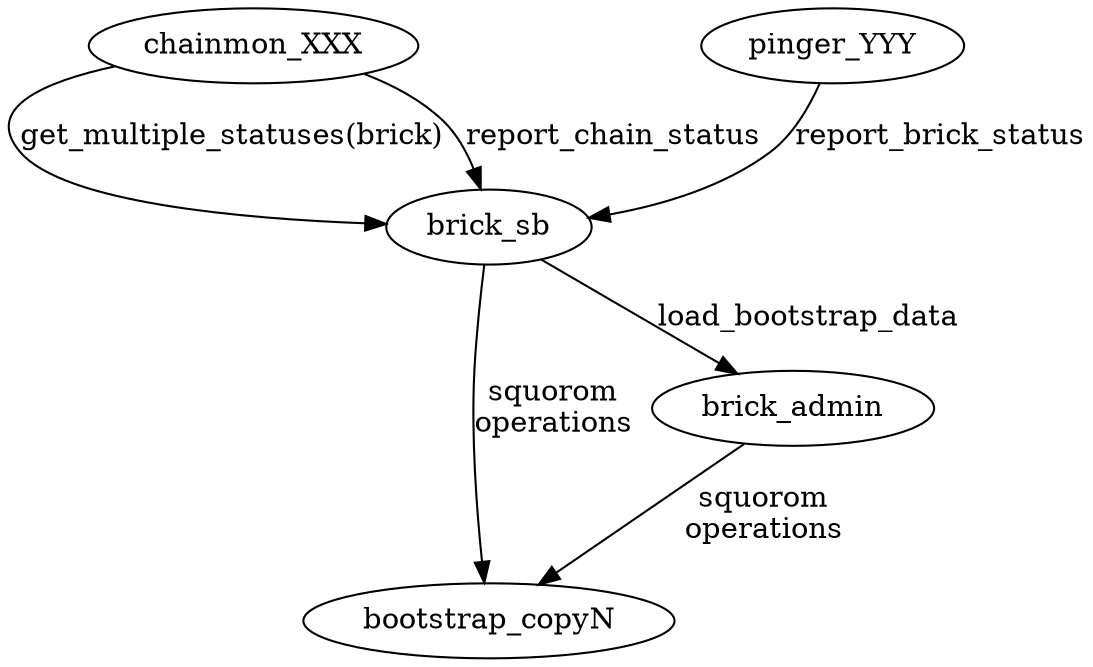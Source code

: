 
//
// Copyright (c) 2005-2010 Gemini Mobile Technologies, Inc.  All rights reserved.
//
// Licensed under the Apache License, Version 2.0 (the "License");
// you may not use this file except in compliance with the License.
// You may obtain a copy of the License at
//
//     http://www.apache.org/licenses/LICENSE-2.0
//
// Unless required by applicable law or agreed to in writing, software
// distributed under the License is distributed on an "AS IS" BASIS,
// WITHOUT WARRANTIES OR CONDITIONS OF ANY KIND, either express or implied.
// See the License for the specific language governing permissions and
// limitations under the License.
//

digraph data_flow {
	// {rank=same; brick_sup};
	// // top
	// brick_sup;
	// // admin
	// brick_admin_sup;
	// brick_mon_sup;
	// brick_sb;
	// brick_admin;
	// chainmon_XXX;
	// pinger_YYY;
	// // data
	// brick_data_sup;
	// brick_brick_sup;
	// bootstrap_copyN;
	// // supervision tree
	// brick_sup -> brick_admin_sup [style=dotted];
	// brick_sup -> brick_data_sup [style=dotted];
	// brick_admin_sup -> brick_mon_sup [style=dotted];
	// brick_admin_sup -> brick_sb [style=dotted];
	// brick_admin_sup -> brick_admin [style=dotted];
	// brick_mon_sup -> chainmon_XXX [style=dotted];
	// brick_mon_sup -> pinger_YYY [style=dotted];
	// brick_data_sup -> brick_brick_sup [style=dotted];
	// brick_brick_sup -> bootstrap_copyN [style=dotted];
	// calls
	chainmon_XXX -> brick_sb [label="get_multiple_statuses(brick)"];
	chainmon_XXX -> brick_sb [label="report_chain_status"];
	pinger_YYY -> brick_sb [label="report_brick_status"];
	brick_sb -> bootstrap_copyN [label="squorom\noperations"];
	brick_sb -> brick_admin [label="load_bootstrap_data"];
	brick_admin -> bootstrap_copyN [label="squorom\noperations"];
}
